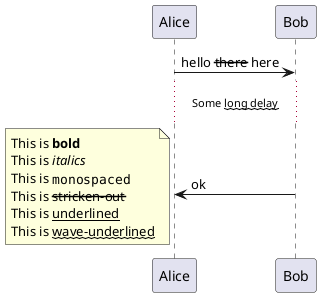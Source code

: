 '작성/수정자 : 백가희/백가희
'작성/수정일 : 2022.12.06/2022.12.06
'부록은 생략함 https://plantuml.com/ko/creole #MindMap

@startuml Creole.puml(id=EX1)
Alice -> Bob : hello --there-- here
... Some ~~long delay~~ ...
Bob -> Alice : ok
note left
  This is **bold**
  This is //italics//
  This is ""monospaced""
  This is --stricken-out--
  This is __underlined__
  This is ~~wave-underlined~~
end note
@enduml


@startuml Creole.puml(id=EX2)
object demo {
  * Bullet list
  * Second item
}
note left
  * Bullet list
  * Second item
  ** Sub item
end note

legend
  # Numbered list
  # Second item
  ## Sub item
  ## Another sub item
        * Can't quite mix
        * Numbers and bullets
  # Third item
end legend
@enduml


@startuml Creole.puml(id=EX3)
object demo {
  This is not ~___underscored__.
  This is not ~""monospaced"".
}
@enduml


@startuml Creole.puml(id=EX4)
usecase UC1 as "
= Extra-large heading
Some text
== Large heading
Other text
=== Medium heading
Information
....
==== Small heading"
@enduml


@startuml Creole.puml(id=EX13)

skinparam backgroundcolor AntiqueWhite/Gold
skinparam classBackgroundColor Wheat|CornflowerBlue

class Foo #red-green
'note left of Foo #blue/9932CC
    title
    표 그리기
    파이프로 열 구분한다.
    <#FFF,#000>|= 설명 |= 정방향 |= 역방향 |= 좌 |= 우 |
    <#FFF>| 선언  | direction | reverseDirection | left | right |
    end title
'end note

package example #GreenYellow/LightGoldenRodYellow {
  class Dummy
}
@enduml



@startuml Creole.puml(id=EX41)
object demo {
  * Bullet list
  * Second item
}
note left
  * Bullet list
  * Second item
  ** Sub item
end note

legend
  # Numbered list
  # Second item
  ## Sub item
  ## Another sub item
        * Can't quite mix
        * Numbers and bullets
  # Third item
end legend
@enduml


@startuml Creole.puml(id=EX5)
Alice -> Bob : hello --there-- here
... Some ~~long delay~~ ...
Bob -> Alice : ok
note left
  This is **bold**
  This is //italics//
  This is ""monospaced""
  This is --stricken-out--
  This is __underlined__
  This is ~~wave-underlined~~
end note
@enduml


@startuml Creole.puml(id=EX6)
object demo {
  This is not ~___underscored__.
  This is not ~""monospaced"".
}
@enduml


@startuml Creole.puml(id=EX7)
Alice -> Bob : Hello <:1f600:>
return <:innocent:>
Alice -> Bob : Without color: <#0:sunglasses:>
Alice -> Bob : Change color: <#green:sunny:>
@enduml


@startuml Creole.puml(id=EX8)
usecase UC1 as "
= Extra-large heading
Some text
== Large heading
Other text
=== Medium heading
Information
....
==== Small heading"
@enduml
